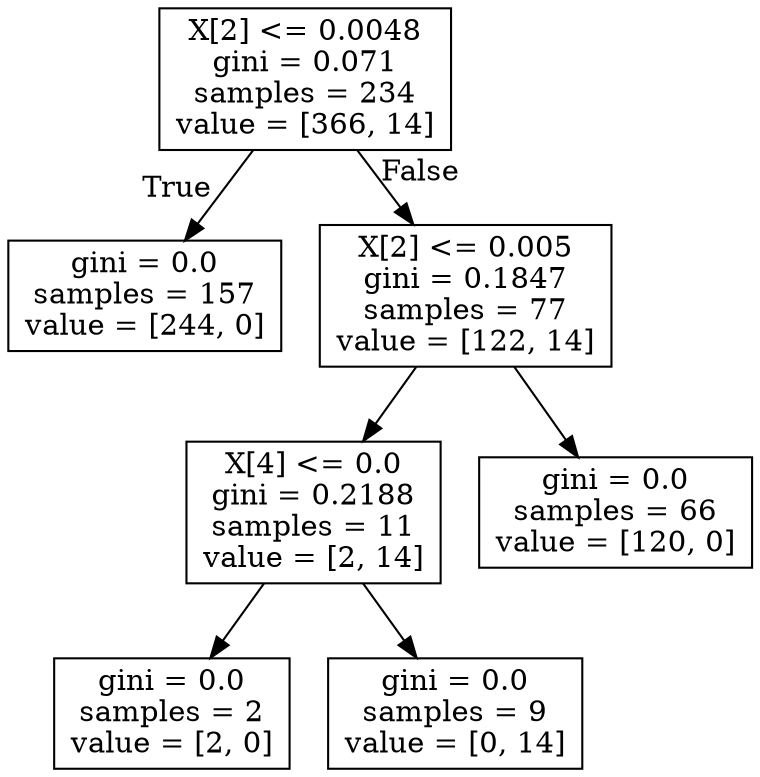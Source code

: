 digraph Tree {
node [shape=box] ;
0 [label="X[2] <= 0.0048\ngini = 0.071\nsamples = 234\nvalue = [366, 14]"] ;
1 [label="gini = 0.0\nsamples = 157\nvalue = [244, 0]"] ;
0 -> 1 [labeldistance=2.5, labelangle=45, headlabel="True"] ;
2 [label="X[2] <= 0.005\ngini = 0.1847\nsamples = 77\nvalue = [122, 14]"] ;
0 -> 2 [labeldistance=2.5, labelangle=-45, headlabel="False"] ;
3 [label="X[4] <= 0.0\ngini = 0.2188\nsamples = 11\nvalue = [2, 14]"] ;
2 -> 3 ;
4 [label="gini = 0.0\nsamples = 2\nvalue = [2, 0]"] ;
3 -> 4 ;
5 [label="gini = 0.0\nsamples = 9\nvalue = [0, 14]"] ;
3 -> 5 ;
6 [label="gini = 0.0\nsamples = 66\nvalue = [120, 0]"] ;
2 -> 6 ;
}